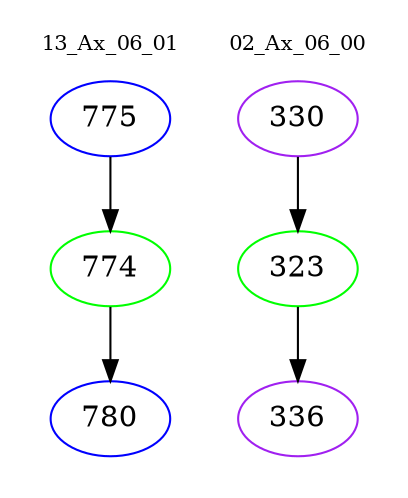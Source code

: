 digraph{
subgraph cluster_0 {
color = white
label = "13_Ax_06_01";
fontsize=10;
T0_775 [label="775", color="blue"]
T0_775 -> T0_774 [color="black"]
T0_774 [label="774", color="green"]
T0_774 -> T0_780 [color="black"]
T0_780 [label="780", color="blue"]
}
subgraph cluster_1 {
color = white
label = "02_Ax_06_00";
fontsize=10;
T1_330 [label="330", color="purple"]
T1_330 -> T1_323 [color="black"]
T1_323 [label="323", color="green"]
T1_323 -> T1_336 [color="black"]
T1_336 [label="336", color="purple"]
}
}
